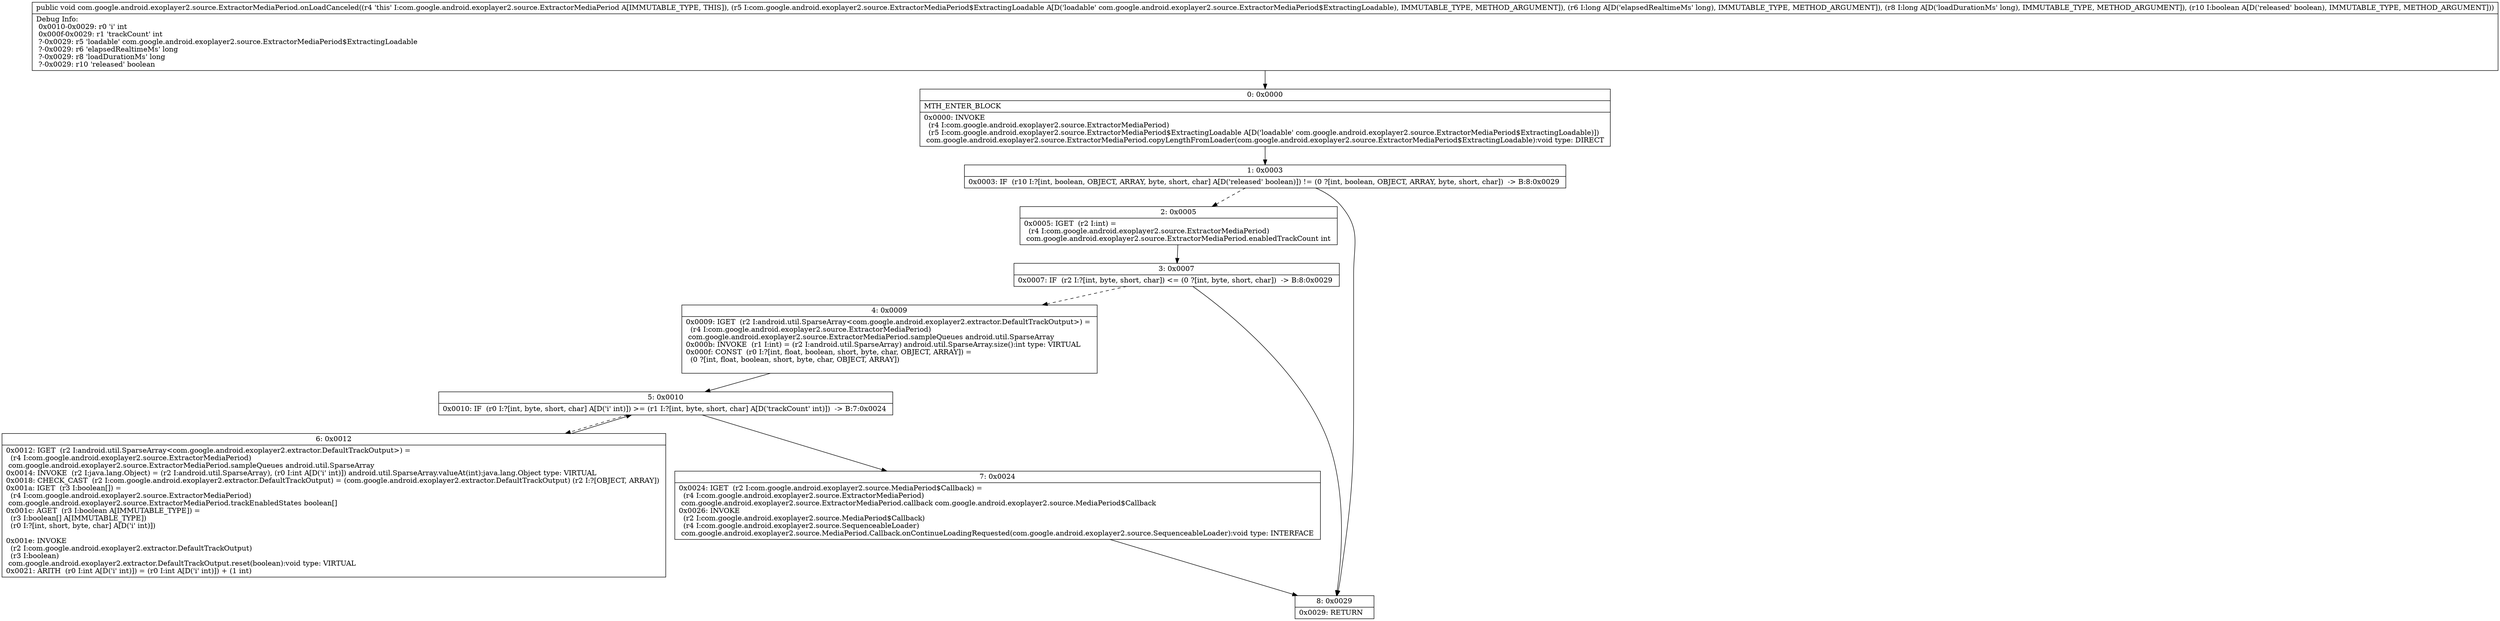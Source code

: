 digraph "CFG forcom.google.android.exoplayer2.source.ExtractorMediaPeriod.onLoadCanceled(Lcom\/google\/android\/exoplayer2\/source\/ExtractorMediaPeriod$ExtractingLoadable;JJZ)V" {
Node_0 [shape=record,label="{0\:\ 0x0000|MTH_ENTER_BLOCK\l|0x0000: INVOKE  \l  (r4 I:com.google.android.exoplayer2.source.ExtractorMediaPeriod)\l  (r5 I:com.google.android.exoplayer2.source.ExtractorMediaPeriod$ExtractingLoadable A[D('loadable' com.google.android.exoplayer2.source.ExtractorMediaPeriod$ExtractingLoadable)])\l com.google.android.exoplayer2.source.ExtractorMediaPeriod.copyLengthFromLoader(com.google.android.exoplayer2.source.ExtractorMediaPeriod$ExtractingLoadable):void type: DIRECT \l}"];
Node_1 [shape=record,label="{1\:\ 0x0003|0x0003: IF  (r10 I:?[int, boolean, OBJECT, ARRAY, byte, short, char] A[D('released' boolean)]) != (0 ?[int, boolean, OBJECT, ARRAY, byte, short, char])  \-\> B:8:0x0029 \l}"];
Node_2 [shape=record,label="{2\:\ 0x0005|0x0005: IGET  (r2 I:int) = \l  (r4 I:com.google.android.exoplayer2.source.ExtractorMediaPeriod)\l com.google.android.exoplayer2.source.ExtractorMediaPeriod.enabledTrackCount int \l}"];
Node_3 [shape=record,label="{3\:\ 0x0007|0x0007: IF  (r2 I:?[int, byte, short, char]) \<= (0 ?[int, byte, short, char])  \-\> B:8:0x0029 \l}"];
Node_4 [shape=record,label="{4\:\ 0x0009|0x0009: IGET  (r2 I:android.util.SparseArray\<com.google.android.exoplayer2.extractor.DefaultTrackOutput\>) = \l  (r4 I:com.google.android.exoplayer2.source.ExtractorMediaPeriod)\l com.google.android.exoplayer2.source.ExtractorMediaPeriod.sampleQueues android.util.SparseArray \l0x000b: INVOKE  (r1 I:int) = (r2 I:android.util.SparseArray) android.util.SparseArray.size():int type: VIRTUAL \l0x000f: CONST  (r0 I:?[int, float, boolean, short, byte, char, OBJECT, ARRAY]) = \l  (0 ?[int, float, boolean, short, byte, char, OBJECT, ARRAY])\l \l}"];
Node_5 [shape=record,label="{5\:\ 0x0010|0x0010: IF  (r0 I:?[int, byte, short, char] A[D('i' int)]) \>= (r1 I:?[int, byte, short, char] A[D('trackCount' int)])  \-\> B:7:0x0024 \l}"];
Node_6 [shape=record,label="{6\:\ 0x0012|0x0012: IGET  (r2 I:android.util.SparseArray\<com.google.android.exoplayer2.extractor.DefaultTrackOutput\>) = \l  (r4 I:com.google.android.exoplayer2.source.ExtractorMediaPeriod)\l com.google.android.exoplayer2.source.ExtractorMediaPeriod.sampleQueues android.util.SparseArray \l0x0014: INVOKE  (r2 I:java.lang.Object) = (r2 I:android.util.SparseArray), (r0 I:int A[D('i' int)]) android.util.SparseArray.valueAt(int):java.lang.Object type: VIRTUAL \l0x0018: CHECK_CAST  (r2 I:com.google.android.exoplayer2.extractor.DefaultTrackOutput) = (com.google.android.exoplayer2.extractor.DefaultTrackOutput) (r2 I:?[OBJECT, ARRAY]) \l0x001a: IGET  (r3 I:boolean[]) = \l  (r4 I:com.google.android.exoplayer2.source.ExtractorMediaPeriod)\l com.google.android.exoplayer2.source.ExtractorMediaPeriod.trackEnabledStates boolean[] \l0x001c: AGET  (r3 I:boolean A[IMMUTABLE_TYPE]) = \l  (r3 I:boolean[] A[IMMUTABLE_TYPE])\l  (r0 I:?[int, short, byte, char] A[D('i' int)])\l \l0x001e: INVOKE  \l  (r2 I:com.google.android.exoplayer2.extractor.DefaultTrackOutput)\l  (r3 I:boolean)\l com.google.android.exoplayer2.extractor.DefaultTrackOutput.reset(boolean):void type: VIRTUAL \l0x0021: ARITH  (r0 I:int A[D('i' int)]) = (r0 I:int A[D('i' int)]) + (1 int) \l}"];
Node_7 [shape=record,label="{7\:\ 0x0024|0x0024: IGET  (r2 I:com.google.android.exoplayer2.source.MediaPeriod$Callback) = \l  (r4 I:com.google.android.exoplayer2.source.ExtractorMediaPeriod)\l com.google.android.exoplayer2.source.ExtractorMediaPeriod.callback com.google.android.exoplayer2.source.MediaPeriod$Callback \l0x0026: INVOKE  \l  (r2 I:com.google.android.exoplayer2.source.MediaPeriod$Callback)\l  (r4 I:com.google.android.exoplayer2.source.SequenceableLoader)\l com.google.android.exoplayer2.source.MediaPeriod.Callback.onContinueLoadingRequested(com.google.android.exoplayer2.source.SequenceableLoader):void type: INTERFACE \l}"];
Node_8 [shape=record,label="{8\:\ 0x0029|0x0029: RETURN   \l}"];
MethodNode[shape=record,label="{public void com.google.android.exoplayer2.source.ExtractorMediaPeriod.onLoadCanceled((r4 'this' I:com.google.android.exoplayer2.source.ExtractorMediaPeriod A[IMMUTABLE_TYPE, THIS]), (r5 I:com.google.android.exoplayer2.source.ExtractorMediaPeriod$ExtractingLoadable A[D('loadable' com.google.android.exoplayer2.source.ExtractorMediaPeriod$ExtractingLoadable), IMMUTABLE_TYPE, METHOD_ARGUMENT]), (r6 I:long A[D('elapsedRealtimeMs' long), IMMUTABLE_TYPE, METHOD_ARGUMENT]), (r8 I:long A[D('loadDurationMs' long), IMMUTABLE_TYPE, METHOD_ARGUMENT]), (r10 I:boolean A[D('released' boolean), IMMUTABLE_TYPE, METHOD_ARGUMENT]))  | Debug Info:\l  0x0010\-0x0029: r0 'i' int\l  0x000f\-0x0029: r1 'trackCount' int\l  ?\-0x0029: r5 'loadable' com.google.android.exoplayer2.source.ExtractorMediaPeriod$ExtractingLoadable\l  ?\-0x0029: r6 'elapsedRealtimeMs' long\l  ?\-0x0029: r8 'loadDurationMs' long\l  ?\-0x0029: r10 'released' boolean\l}"];
MethodNode -> Node_0;
Node_0 -> Node_1;
Node_1 -> Node_2[style=dashed];
Node_1 -> Node_8;
Node_2 -> Node_3;
Node_3 -> Node_4[style=dashed];
Node_3 -> Node_8;
Node_4 -> Node_5;
Node_5 -> Node_6[style=dashed];
Node_5 -> Node_7;
Node_6 -> Node_5;
Node_7 -> Node_8;
}

